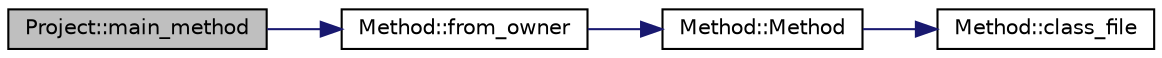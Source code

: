 digraph "Project::main_method"
{
  bgcolor="transparent";
  edge [fontname="Helvetica",fontsize="10",labelfontname="Helvetica",labelfontsize="10"];
  node [fontname="Helvetica",fontsize="10",shape=record];
  rankdir="LR";
  Node17 [label="Project::main_method",height=0.2,width=0.4,color="black", fillcolor="grey75", style="filled", fontcolor="black"];
  Node17 -> Node18 [color="midnightblue",fontsize="10",style="solid",fontname="Helvetica"];
  Node18 [label="Method::from_owner",height=0.2,width=0.4,color="black",URL="$classMethod.html#ad977afdb14569e1108c6b6849fe0b007"];
  Node18 -> Node19 [color="midnightblue",fontsize="10",style="solid",fontname="Helvetica"];
  Node19 [label="Method::Method",height=0.2,width=0.4,color="black",URL="$classMethod.html#aba8db898e71ab542920887eba94e6234",tooltip="Constructs the method from the ClassFile and the method index. "];
  Node19 -> Node20 [color="midnightblue",fontsize="10",style="solid",fontname="Helvetica"];
  Node20 [label="Method::class_file",height=0.2,width=0.4,color="black",URL="$classMethod.html#ac6eecb9ebb1eb23098c8556752353a81",tooltip="Returns the class file where this class belongs. "];
}
